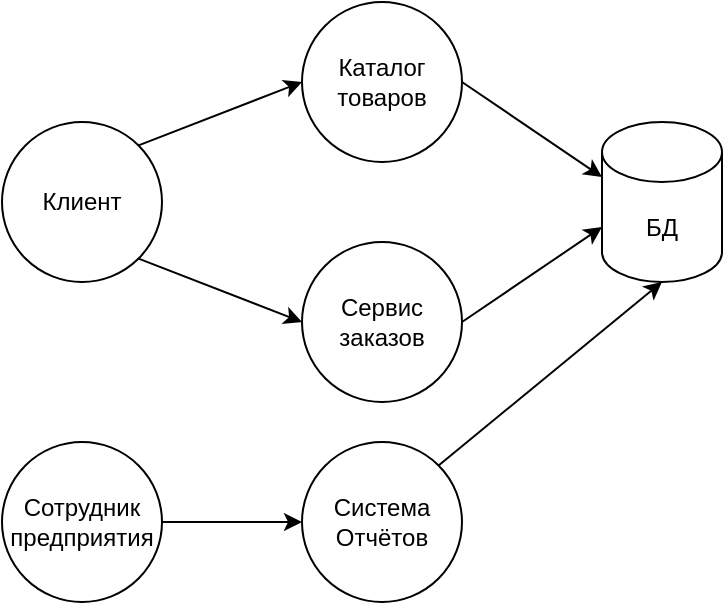 <mxfile version="14.5.1" type="device"><diagram name="Page-1" id="38b20595-45e3-9b7f-d5ca-b57f44c5b66d"><mxGraphModel dx="1550" dy="887" grid="1" gridSize="10" guides="1" tooltips="1" connect="1" arrows="1" fold="1" page="1" pageScale="1" pageWidth="1100" pageHeight="850" background="#ffffff" math="0" shadow="0"><root><mxCell id="0"/><mxCell id="1" parent="0"/><mxCell id="8APPEDZUEmHzUhhf7xzP-9" value="Каталог товаров" style="ellipse;whiteSpace=wrap;html=1;aspect=fixed;" parent="1" vertex="1"><mxGeometry x="190" y="30" width="80" height="80" as="geometry"/></mxCell><mxCell id="8APPEDZUEmHzUhhf7xzP-10" value="Клиент" style="ellipse;whiteSpace=wrap;html=1;aspect=fixed;" parent="1" vertex="1"><mxGeometry x="40" y="90" width="80" height="80" as="geometry"/></mxCell><mxCell id="8APPEDZUEmHzUhhf7xzP-11" value="" style="endArrow=classic;html=1;exitX=1;exitY=0;exitDx=0;exitDy=0;entryX=0;entryY=0.5;entryDx=0;entryDy=0;" parent="1" source="8APPEDZUEmHzUhhf7xzP-10" target="8APPEDZUEmHzUhhf7xzP-9" edge="1"><mxGeometry width="50" height="50" relative="1" as="geometry"><mxPoint x="100" y="150" as="sourcePoint"/><mxPoint x="150" y="100" as="targetPoint"/></mxGeometry></mxCell><mxCell id="8APPEDZUEmHzUhhf7xzP-12" value="Сервис заказов" style="ellipse;whiteSpace=wrap;html=1;aspect=fixed;" parent="1" vertex="1"><mxGeometry x="190" y="150" width="80" height="80" as="geometry"/></mxCell><mxCell id="8APPEDZUEmHzUhhf7xzP-13" value="" style="endArrow=classic;html=1;exitX=1;exitY=1;exitDx=0;exitDy=0;entryX=0;entryY=0.5;entryDx=0;entryDy=0;" parent="1" source="8APPEDZUEmHzUhhf7xzP-10" target="8APPEDZUEmHzUhhf7xzP-12" edge="1"><mxGeometry width="50" height="50" relative="1" as="geometry"><mxPoint x="-1.716" y="111.716" as="sourcePoint"/><mxPoint x="90" y="90" as="targetPoint"/></mxGeometry></mxCell><mxCell id="8APPEDZUEmHzUhhf7xzP-15" value="БД" style="shape=cylinder3;whiteSpace=wrap;html=1;boundedLbl=1;backgroundOutline=1;size=15;" parent="1" vertex="1"><mxGeometry x="340" y="90" width="60" height="80" as="geometry"/></mxCell><mxCell id="8APPEDZUEmHzUhhf7xzP-16" value="" style="endArrow=classic;html=1;exitX=1;exitY=0.5;exitDx=0;exitDy=0;entryX=0;entryY=0;entryDx=0;entryDy=27.5;entryPerimeter=0;" parent="1" source="8APPEDZUEmHzUhhf7xzP-9" target="8APPEDZUEmHzUhhf7xzP-15" edge="1"><mxGeometry width="50" height="50" relative="1" as="geometry"><mxPoint x="278.284" y="71.716" as="sourcePoint"/><mxPoint x="360.0" y="40.0" as="targetPoint"/></mxGeometry></mxCell><mxCell id="8APPEDZUEmHzUhhf7xzP-17" value="" style="endArrow=classic;html=1;exitX=1;exitY=0.5;exitDx=0;exitDy=0;entryX=0;entryY=0;entryDx=0;entryDy=52.5;entryPerimeter=0;" parent="1" source="8APPEDZUEmHzUhhf7xzP-12" target="8APPEDZUEmHzUhhf7xzP-15" edge="1"><mxGeometry width="50" height="50" relative="1" as="geometry"><mxPoint x="280" y="160" as="sourcePoint"/><mxPoint x="330" y="110" as="targetPoint"/></mxGeometry></mxCell><mxCell id="8APPEDZUEmHzUhhf7xzP-21" value="Система Отчётов" style="ellipse;whiteSpace=wrap;html=1;aspect=fixed;" parent="1" vertex="1"><mxGeometry x="190" y="250" width="80" height="80" as="geometry"/></mxCell><mxCell id="8APPEDZUEmHzUhhf7xzP-22" value="" style="endArrow=classic;html=1;exitX=1;exitY=0;exitDx=0;exitDy=0;entryX=0.5;entryY=1;entryDx=0;entryDy=0;entryPerimeter=0;" parent="1" source="8APPEDZUEmHzUhhf7xzP-21" target="8APPEDZUEmHzUhhf7xzP-15" edge="1"><mxGeometry width="50" height="50" relative="1" as="geometry"><mxPoint x="280" y="200" as="sourcePoint"/><mxPoint x="350" y="152.5" as="targetPoint"/></mxGeometry></mxCell><mxCell id="8APPEDZUEmHzUhhf7xzP-24" style="edgeStyle=orthogonalEdgeStyle;rounded=0;orthogonalLoop=1;jettySize=auto;html=1;entryX=0;entryY=0.5;entryDx=0;entryDy=0;" parent="1" source="8APPEDZUEmHzUhhf7xzP-23" target="8APPEDZUEmHzUhhf7xzP-21" edge="1"><mxGeometry relative="1" as="geometry"/></mxCell><mxCell id="8APPEDZUEmHzUhhf7xzP-23" value="Сотрудник предприятия" style="ellipse;whiteSpace=wrap;html=1;aspect=fixed;" parent="1" vertex="1"><mxGeometry x="40" y="250" width="80" height="80" as="geometry"/></mxCell></root></mxGraphModel></diagram></mxfile>